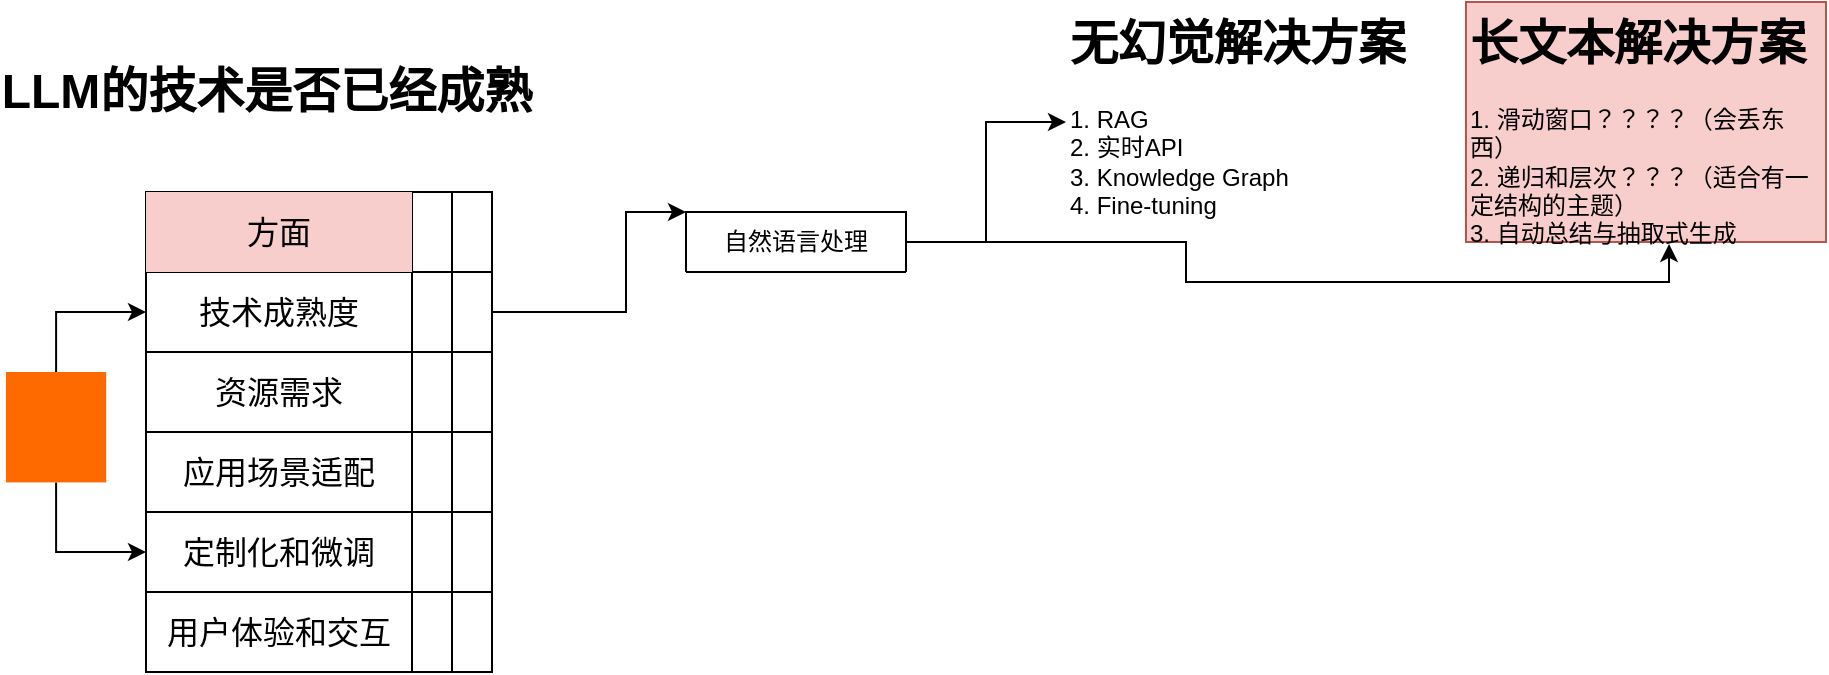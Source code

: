 <mxfile version="26.0.11">
  <diagram name="Page-1" id="aXLdkPHUdD-rzOrkCxJx">
    <mxGraphModel dx="1845" dy="1731" grid="1" gridSize="10" guides="1" tooltips="1" connect="1" arrows="1" fold="1" page="1" pageScale="1" pageWidth="827" pageHeight="1169" math="0" shadow="0">
      <root>
        <mxCell id="0" />
        <mxCell id="1" parent="0" />
        <mxCell id="ion_yS7d4o4E_soSJtq_-2" value="LLM的技术是否已经成熟" style="text;strokeColor=none;fillColor=none;html=1;fontSize=24;fontStyle=1;verticalAlign=middle;align=center;" vertex="1" parent="1">
          <mxGeometry x="80" y="10" width="100" height="40" as="geometry" />
        </mxCell>
        <mxCell id="ion_yS7d4o4E_soSJtq_-28" value="" style="shape=table;startSize=0;container=1;collapsible=0;childLayout=tableLayout;fontSize=16;" vertex="1" parent="1">
          <mxGeometry x="70" y="80" width="173" height="120" as="geometry" />
        </mxCell>
        <mxCell id="ion_yS7d4o4E_soSJtq_-29" value="" style="shape=tableRow;horizontal=0;startSize=0;swimlaneHead=0;swimlaneBody=0;strokeColor=inherit;top=0;left=0;bottom=0;right=0;collapsible=0;dropTarget=0;fillColor=none;points=[[0,0.5],[1,0.5]];portConstraint=eastwest;fontSize=16;" vertex="1" parent="ion_yS7d4o4E_soSJtq_-28">
          <mxGeometry width="173" height="40" as="geometry" />
        </mxCell>
        <mxCell id="ion_yS7d4o4E_soSJtq_-30" value="方面" style="shape=partialRectangle;html=1;whiteSpace=wrap;connectable=0;strokeColor=#b85450;overflow=hidden;fillColor=#f8cecc;top=0;left=0;bottom=0;right=0;pointerEvents=1;fontSize=16;" vertex="1" parent="ion_yS7d4o4E_soSJtq_-29">
          <mxGeometry width="133" height="40" as="geometry">
            <mxRectangle width="133" height="40" as="alternateBounds" />
          </mxGeometry>
        </mxCell>
        <mxCell id="ion_yS7d4o4E_soSJtq_-31" value="" style="shape=partialRectangle;html=1;whiteSpace=wrap;connectable=0;strokeColor=inherit;overflow=hidden;fillColor=none;top=0;left=0;bottom=0;right=0;pointerEvents=1;fontSize=16;" vertex="1" parent="ion_yS7d4o4E_soSJtq_-29">
          <mxGeometry x="133" width="20" height="40" as="geometry">
            <mxRectangle width="20" height="40" as="alternateBounds" />
          </mxGeometry>
        </mxCell>
        <mxCell id="ion_yS7d4o4E_soSJtq_-32" value="" style="shape=partialRectangle;html=1;whiteSpace=wrap;connectable=0;strokeColor=inherit;overflow=hidden;fillColor=none;top=0;left=0;bottom=0;right=0;pointerEvents=1;fontSize=16;" vertex="1" parent="ion_yS7d4o4E_soSJtq_-29">
          <mxGeometry x="153" width="20" height="40" as="geometry">
            <mxRectangle width="20" height="40" as="alternateBounds" />
          </mxGeometry>
        </mxCell>
        <mxCell id="ion_yS7d4o4E_soSJtq_-33" value="" style="shape=tableRow;horizontal=0;startSize=0;swimlaneHead=0;swimlaneBody=0;strokeColor=inherit;top=0;left=0;bottom=0;right=0;collapsible=0;dropTarget=0;fillColor=none;points=[[0,0.5],[1,0.5]];portConstraint=eastwest;fontSize=16;" vertex="1" parent="ion_yS7d4o4E_soSJtq_-28">
          <mxGeometry y="40" width="173" height="40" as="geometry" />
        </mxCell>
        <mxCell id="ion_yS7d4o4E_soSJtq_-34" value="技术成熟度" style="shape=partialRectangle;html=1;whiteSpace=wrap;connectable=0;strokeColor=inherit;overflow=hidden;fillColor=none;top=0;left=0;bottom=0;right=0;pointerEvents=1;fontSize=16;" vertex="1" parent="ion_yS7d4o4E_soSJtq_-33">
          <mxGeometry width="133" height="40" as="geometry">
            <mxRectangle width="133" height="40" as="alternateBounds" />
          </mxGeometry>
        </mxCell>
        <mxCell id="ion_yS7d4o4E_soSJtq_-35" value="" style="shape=partialRectangle;html=1;whiteSpace=wrap;connectable=0;strokeColor=inherit;overflow=hidden;fillColor=none;top=0;left=0;bottom=0;right=0;pointerEvents=1;fontSize=16;" vertex="1" parent="ion_yS7d4o4E_soSJtq_-33">
          <mxGeometry x="133" width="20" height="40" as="geometry">
            <mxRectangle width="20" height="40" as="alternateBounds" />
          </mxGeometry>
        </mxCell>
        <mxCell id="ion_yS7d4o4E_soSJtq_-36" value="" style="shape=partialRectangle;html=1;whiteSpace=wrap;connectable=0;strokeColor=inherit;overflow=hidden;fillColor=none;top=0;left=0;bottom=0;right=0;pointerEvents=1;fontSize=16;" vertex="1" parent="ion_yS7d4o4E_soSJtq_-33">
          <mxGeometry x="153" width="20" height="40" as="geometry">
            <mxRectangle width="20" height="40" as="alternateBounds" />
          </mxGeometry>
        </mxCell>
        <mxCell id="ion_yS7d4o4E_soSJtq_-37" value="" style="shape=tableRow;horizontal=0;startSize=0;swimlaneHead=0;swimlaneBody=0;strokeColor=inherit;top=0;left=0;bottom=0;right=0;collapsible=0;dropTarget=0;fillColor=none;points=[[0,0.5],[1,0.5]];portConstraint=eastwest;fontSize=16;" vertex="1" parent="ion_yS7d4o4E_soSJtq_-28">
          <mxGeometry y="80" width="173" height="40" as="geometry" />
        </mxCell>
        <mxCell id="ion_yS7d4o4E_soSJtq_-38" value="资源需求" style="shape=partialRectangle;html=1;whiteSpace=wrap;connectable=0;strokeColor=inherit;overflow=hidden;fillColor=none;top=0;left=0;bottom=0;right=0;pointerEvents=1;fontSize=16;" vertex="1" parent="ion_yS7d4o4E_soSJtq_-37">
          <mxGeometry width="133" height="40" as="geometry">
            <mxRectangle width="133" height="40" as="alternateBounds" />
          </mxGeometry>
        </mxCell>
        <mxCell id="ion_yS7d4o4E_soSJtq_-39" value="" style="shape=partialRectangle;html=1;whiteSpace=wrap;connectable=0;strokeColor=inherit;overflow=hidden;fillColor=none;top=0;left=0;bottom=0;right=0;pointerEvents=1;fontSize=16;" vertex="1" parent="ion_yS7d4o4E_soSJtq_-37">
          <mxGeometry x="133" width="20" height="40" as="geometry">
            <mxRectangle width="20" height="40" as="alternateBounds" />
          </mxGeometry>
        </mxCell>
        <mxCell id="ion_yS7d4o4E_soSJtq_-40" value="" style="shape=partialRectangle;html=1;whiteSpace=wrap;connectable=0;strokeColor=inherit;overflow=hidden;fillColor=none;top=0;left=0;bottom=0;right=0;pointerEvents=1;fontSize=16;" vertex="1" parent="ion_yS7d4o4E_soSJtq_-37">
          <mxGeometry x="153" width="20" height="40" as="geometry">
            <mxRectangle width="20" height="40" as="alternateBounds" />
          </mxGeometry>
        </mxCell>
        <mxCell id="ion_yS7d4o4E_soSJtq_-41" value="" style="shape=table;startSize=0;container=1;collapsible=0;childLayout=tableLayout;fontSize=16;" vertex="1" parent="1">
          <mxGeometry x="70" y="200" width="173" height="120" as="geometry" />
        </mxCell>
        <mxCell id="ion_yS7d4o4E_soSJtq_-42" value="" style="shape=tableRow;horizontal=0;startSize=0;swimlaneHead=0;swimlaneBody=0;strokeColor=inherit;top=0;left=0;bottom=0;right=0;collapsible=0;dropTarget=0;fillColor=none;points=[[0,0.5],[1,0.5]];portConstraint=eastwest;fontSize=16;" vertex="1" parent="ion_yS7d4o4E_soSJtq_-41">
          <mxGeometry width="173" height="40" as="geometry" />
        </mxCell>
        <mxCell id="ion_yS7d4o4E_soSJtq_-43" value="应用场景适配" style="shape=partialRectangle;html=1;whiteSpace=wrap;connectable=0;strokeColor=inherit;overflow=hidden;fillColor=none;top=0;left=0;bottom=0;right=0;pointerEvents=1;fontSize=16;" vertex="1" parent="ion_yS7d4o4E_soSJtq_-42">
          <mxGeometry width="133" height="40" as="geometry">
            <mxRectangle width="133" height="40" as="alternateBounds" />
          </mxGeometry>
        </mxCell>
        <mxCell id="ion_yS7d4o4E_soSJtq_-44" value="" style="shape=partialRectangle;html=1;whiteSpace=wrap;connectable=0;strokeColor=inherit;overflow=hidden;fillColor=none;top=0;left=0;bottom=0;right=0;pointerEvents=1;fontSize=16;" vertex="1" parent="ion_yS7d4o4E_soSJtq_-42">
          <mxGeometry x="133" width="20" height="40" as="geometry">
            <mxRectangle width="20" height="40" as="alternateBounds" />
          </mxGeometry>
        </mxCell>
        <mxCell id="ion_yS7d4o4E_soSJtq_-45" value="" style="shape=partialRectangle;html=1;whiteSpace=wrap;connectable=0;strokeColor=inherit;overflow=hidden;fillColor=none;top=0;left=0;bottom=0;right=0;pointerEvents=1;fontSize=16;" vertex="1" parent="ion_yS7d4o4E_soSJtq_-42">
          <mxGeometry x="153" width="20" height="40" as="geometry">
            <mxRectangle width="20" height="40" as="alternateBounds" />
          </mxGeometry>
        </mxCell>
        <mxCell id="ion_yS7d4o4E_soSJtq_-46" value="" style="shape=tableRow;horizontal=0;startSize=0;swimlaneHead=0;swimlaneBody=0;strokeColor=inherit;top=0;left=0;bottom=0;right=0;collapsible=0;dropTarget=0;fillColor=none;points=[[0,0.5],[1,0.5]];portConstraint=eastwest;fontSize=16;" vertex="1" parent="ion_yS7d4o4E_soSJtq_-41">
          <mxGeometry y="40" width="173" height="40" as="geometry" />
        </mxCell>
        <mxCell id="ion_yS7d4o4E_soSJtq_-47" value="定制化和微调" style="shape=partialRectangle;html=1;whiteSpace=wrap;connectable=0;strokeColor=inherit;overflow=hidden;fillColor=none;top=0;left=0;bottom=0;right=0;pointerEvents=1;fontSize=16;" vertex="1" parent="ion_yS7d4o4E_soSJtq_-46">
          <mxGeometry width="133" height="40" as="geometry">
            <mxRectangle width="133" height="40" as="alternateBounds" />
          </mxGeometry>
        </mxCell>
        <mxCell id="ion_yS7d4o4E_soSJtq_-48" value="" style="shape=partialRectangle;html=1;whiteSpace=wrap;connectable=0;strokeColor=inherit;overflow=hidden;fillColor=none;top=0;left=0;bottom=0;right=0;pointerEvents=1;fontSize=16;" vertex="1" parent="ion_yS7d4o4E_soSJtq_-46">
          <mxGeometry x="133" width="20" height="40" as="geometry">
            <mxRectangle width="20" height="40" as="alternateBounds" />
          </mxGeometry>
        </mxCell>
        <mxCell id="ion_yS7d4o4E_soSJtq_-49" value="" style="shape=partialRectangle;html=1;whiteSpace=wrap;connectable=0;strokeColor=inherit;overflow=hidden;fillColor=none;top=0;left=0;bottom=0;right=0;pointerEvents=1;fontSize=16;" vertex="1" parent="ion_yS7d4o4E_soSJtq_-46">
          <mxGeometry x="153" width="20" height="40" as="geometry">
            <mxRectangle width="20" height="40" as="alternateBounds" />
          </mxGeometry>
        </mxCell>
        <mxCell id="ion_yS7d4o4E_soSJtq_-50" value="" style="shape=tableRow;horizontal=0;startSize=0;swimlaneHead=0;swimlaneBody=0;strokeColor=inherit;top=0;left=0;bottom=0;right=0;collapsible=0;dropTarget=0;fillColor=none;points=[[0,0.5],[1,0.5]];portConstraint=eastwest;fontSize=16;" vertex="1" parent="ion_yS7d4o4E_soSJtq_-41">
          <mxGeometry y="80" width="173" height="40" as="geometry" />
        </mxCell>
        <mxCell id="ion_yS7d4o4E_soSJtq_-51" value="用户体验和交互" style="shape=partialRectangle;html=1;whiteSpace=wrap;connectable=0;strokeColor=inherit;overflow=hidden;fillColor=none;top=0;left=0;bottom=0;right=0;pointerEvents=1;fontSize=16;" vertex="1" parent="ion_yS7d4o4E_soSJtq_-50">
          <mxGeometry width="133" height="40" as="geometry">
            <mxRectangle width="133" height="40" as="alternateBounds" />
          </mxGeometry>
        </mxCell>
        <mxCell id="ion_yS7d4o4E_soSJtq_-52" value="" style="shape=partialRectangle;html=1;whiteSpace=wrap;connectable=0;strokeColor=inherit;overflow=hidden;fillColor=none;top=0;left=0;bottom=0;right=0;pointerEvents=1;fontSize=16;" vertex="1" parent="ion_yS7d4o4E_soSJtq_-50">
          <mxGeometry x="133" width="20" height="40" as="geometry">
            <mxRectangle width="20" height="40" as="alternateBounds" />
          </mxGeometry>
        </mxCell>
        <mxCell id="ion_yS7d4o4E_soSJtq_-53" value="" style="shape=partialRectangle;html=1;whiteSpace=wrap;connectable=0;strokeColor=inherit;overflow=hidden;fillColor=none;top=0;left=0;bottom=0;right=0;pointerEvents=1;fontSize=16;" vertex="1" parent="ion_yS7d4o4E_soSJtq_-50">
          <mxGeometry x="153" width="20" height="40" as="geometry">
            <mxRectangle width="20" height="40" as="alternateBounds" />
          </mxGeometry>
        </mxCell>
        <mxCell id="ion_yS7d4o4E_soSJtq_-56" style="edgeStyle=orthogonalEdgeStyle;rounded=0;orthogonalLoop=1;jettySize=auto;html=1;entryX=0;entryY=0.5;entryDx=0;entryDy=0;" edge="1" parent="1" source="ion_yS7d4o4E_soSJtq_-55" target="ion_yS7d4o4E_soSJtq_-33">
          <mxGeometry relative="1" as="geometry" />
        </mxCell>
        <mxCell id="ion_yS7d4o4E_soSJtq_-57" style="edgeStyle=orthogonalEdgeStyle;rounded=0;orthogonalLoop=1;jettySize=auto;html=1;" edge="1" parent="1" source="ion_yS7d4o4E_soSJtq_-55" target="ion_yS7d4o4E_soSJtq_-46">
          <mxGeometry relative="1" as="geometry" />
        </mxCell>
        <mxCell id="ion_yS7d4o4E_soSJtq_-55" value="" style="points=[];aspect=fixed;html=1;align=center;shadow=0;dashed=0;fillColor=#FF6A00;strokeColor=none;shape=mxgraph.alibaba_cloud.nlp_natural_language_processing;" vertex="1" parent="1">
          <mxGeometry y="170" width="50.1" height="55.2" as="geometry" />
        </mxCell>
        <mxCell id="ion_yS7d4o4E_soSJtq_-66" value="自然语言处理" style="swimlane;fontStyle=0;childLayout=stackLayout;horizontal=1;startSize=30;horizontalStack=0;resizeParent=1;resizeParentMax=0;resizeLast=0;collapsible=1;marginBottom=0;whiteSpace=wrap;html=1;textShadow=0;" vertex="1" collapsed="1" parent="1">
          <mxGeometry x="340" y="90" width="110" height="30" as="geometry">
            <mxRectangle x="340" y="90" width="140" height="240" as="alternateBounds" />
          </mxGeometry>
        </mxCell>
        <mxCell id="ion_yS7d4o4E_soSJtq_-67" value="1.生成:高质量，无幻觉" style="text;strokeColor=none;fillColor=none;align=left;verticalAlign=middle;spacingLeft=4;spacingRight=4;overflow=hidden;points=[[0,0.5],[1,0.5]];portConstraint=eastwest;rotatable=0;whiteSpace=wrap;html=1;" vertex="1" parent="ion_yS7d4o4E_soSJtq_-66">
          <mxGeometry y="30" width="140" height="30" as="geometry" />
        </mxCell>
        <mxCell id="ion_yS7d4o4E_soSJtq_-68" value="2.理解：长文本，多轮对话一致性" style="text;strokeColor=none;fillColor=none;align=left;verticalAlign=middle;spacingLeft=4;spacingRight=4;overflow=hidden;points=[[0,0.5],[1,0.5]];portConstraint=eastwest;rotatable=0;whiteSpace=wrap;html=1;" vertex="1" parent="ion_yS7d4o4E_soSJtq_-66">
          <mxGeometry y="60" width="140" height="30" as="geometry" />
        </mxCell>
        <mxCell id="ion_yS7d4o4E_soSJtq_-69" value="3.情感分析：隐喻、讽刺、跨文化的情感表达差异" style="text;strokeColor=none;fillColor=none;align=left;verticalAlign=middle;spacingLeft=4;spacingRight=4;overflow=hidden;points=[[0,0.5],[1,0.5]];portConstraint=eastwest;rotatable=0;whiteSpace=wrap;html=1;" vertex="1" parent="ion_yS7d4o4E_soSJtq_-66">
          <mxGeometry y="90" width="140" height="50" as="geometry" />
        </mxCell>
        <mxCell id="ion_yS7d4o4E_soSJtq_-73" value="4.信息抽取：文本的歧义性、领域专有知识的缺乏" style="text;strokeColor=none;fillColor=none;align=left;verticalAlign=middle;spacingLeft=4;spacingRight=4;overflow=hidden;points=[[0,0.5],[1,0.5]];portConstraint=eastwest;rotatable=0;whiteSpace=wrap;html=1;" vertex="1" parent="ion_yS7d4o4E_soSJtq_-66">
          <mxGeometry y="140" width="140" height="50" as="geometry" />
        </mxCell>
        <mxCell id="ion_yS7d4o4E_soSJtq_-76" value="&lt;font&gt;5.翻译：&lt;span style=&quot;color: rgb(14, 14, 14); font-family: &amp;quot;.AppleSystemUIFont&amp;quot;; background-color: transparent;&quot;&gt;专有术语的翻译、低资源语言的支持、文化适应性&lt;/span&gt;&lt;/font&gt;" style="text;strokeColor=none;fillColor=none;align=left;verticalAlign=middle;spacingLeft=4;spacingRight=4;overflow=hidden;points=[[0,0.5],[1,0.5]];portConstraint=eastwest;rotatable=0;whiteSpace=wrap;html=1;" vertex="1" parent="ion_yS7d4o4E_soSJtq_-66">
          <mxGeometry y="190" width="140" height="50" as="geometry" />
        </mxCell>
        <mxCell id="ion_yS7d4o4E_soSJtq_-75" style="edgeStyle=orthogonalEdgeStyle;rounded=0;orthogonalLoop=1;jettySize=auto;html=1;entryX=0;entryY=0;entryDx=0;entryDy=0;" edge="1" parent="1" source="ion_yS7d4o4E_soSJtq_-33" target="ion_yS7d4o4E_soSJtq_-66">
          <mxGeometry relative="1" as="geometry">
            <Array as="points">
              <mxPoint x="310" y="140" />
              <mxPoint x="310" y="90" />
            </Array>
          </mxGeometry>
        </mxCell>
        <mxCell id="ion_yS7d4o4E_soSJtq_-77" value="&lt;h1 style=&quot;margin-top: 0px;&quot;&gt;&lt;span style=&quot;background-color: transparent; color: light-dark(rgb(0, 0, 0), rgb(255, 255, 255));&quot;&gt;无幻觉解决方案&lt;/span&gt;&lt;/h1&gt;&lt;div&gt;&lt;span style=&quot;background-color: transparent; color: light-dark(rgb(0, 0, 0), rgb(255, 255, 255));&quot;&gt;1. RAG&lt;/span&gt;&lt;/div&gt;&lt;div&gt;&lt;span style=&quot;background-color: transparent; color: light-dark(rgb(0, 0, 0), rgb(255, 255, 255));&quot;&gt;2. 实时API&lt;/span&gt;&lt;/div&gt;&lt;div&gt;&lt;span style=&quot;background-color: transparent; color: light-dark(rgb(0, 0, 0), rgb(255, 255, 255));&quot;&gt;3. Knowledge Graph&lt;/span&gt;&lt;/div&gt;&lt;div&gt;&lt;span style=&quot;background-color: transparent; color: light-dark(rgb(0, 0, 0), rgb(255, 255, 255));&quot;&gt;4. Fine-tuning&lt;/span&gt;&lt;/div&gt;" style="text;html=1;whiteSpace=wrap;overflow=hidden;rounded=0;" vertex="1" parent="1">
          <mxGeometry x="530" y="-15" width="180" height="120" as="geometry" />
        </mxCell>
        <mxCell id="ion_yS7d4o4E_soSJtq_-78" style="edgeStyle=orthogonalEdgeStyle;rounded=0;orthogonalLoop=1;jettySize=auto;html=1;entryX=0;entryY=0.5;entryDx=0;entryDy=0;" edge="1" parent="1" source="ion_yS7d4o4E_soSJtq_-67" target="ion_yS7d4o4E_soSJtq_-77">
          <mxGeometry relative="1" as="geometry" />
        </mxCell>
        <mxCell id="ion_yS7d4o4E_soSJtq_-79" value="&lt;h1 style=&quot;margin-top: 0px;&quot;&gt;&lt;span style=&quot;background-color: transparent; color: light-dark(rgb(0, 0, 0), rgb(255, 255, 255));&quot;&gt;长文本解决方案&lt;/span&gt;&lt;/h1&gt;&lt;div&gt;&lt;span style=&quot;background-color: transparent; color: light-dark(rgb(0, 0, 0), rgb(255, 255, 255));&quot;&gt;1. 滑动窗口？？？？（会丢东西）&lt;br&gt;&lt;/span&gt;&lt;/div&gt;&lt;div&gt;&lt;span style=&quot;background-color: transparent; color: light-dark(rgb(0, 0, 0), rgb(255, 255, 255));&quot;&gt;2. 递归和层次？？？（适合有一定结构的主题）&lt;/span&gt;&lt;/div&gt;&lt;div&gt;&lt;span style=&quot;background-color: transparent; color: light-dark(rgb(0, 0, 0), rgb(255, 255, 255));&quot;&gt;3. 自动总结与抽取式生成&lt;/span&gt;&lt;/div&gt;" style="text;html=1;whiteSpace=wrap;overflow=hidden;rounded=0;fillColor=#f8cecc;strokeColor=#b85450;" vertex="1" parent="1">
          <mxGeometry x="730" y="-15" width="180" height="120" as="geometry" />
        </mxCell>
        <mxCell id="ion_yS7d4o4E_soSJtq_-81" style="edgeStyle=orthogonalEdgeStyle;rounded=0;orthogonalLoop=1;jettySize=auto;html=1;entryX=0.564;entryY=1.008;entryDx=0;entryDy=0;entryPerimeter=0;" edge="1" parent="1" source="ion_yS7d4o4E_soSJtq_-66" target="ion_yS7d4o4E_soSJtq_-79">
          <mxGeometry relative="1" as="geometry" />
        </mxCell>
      </root>
    </mxGraphModel>
  </diagram>
</mxfile>
